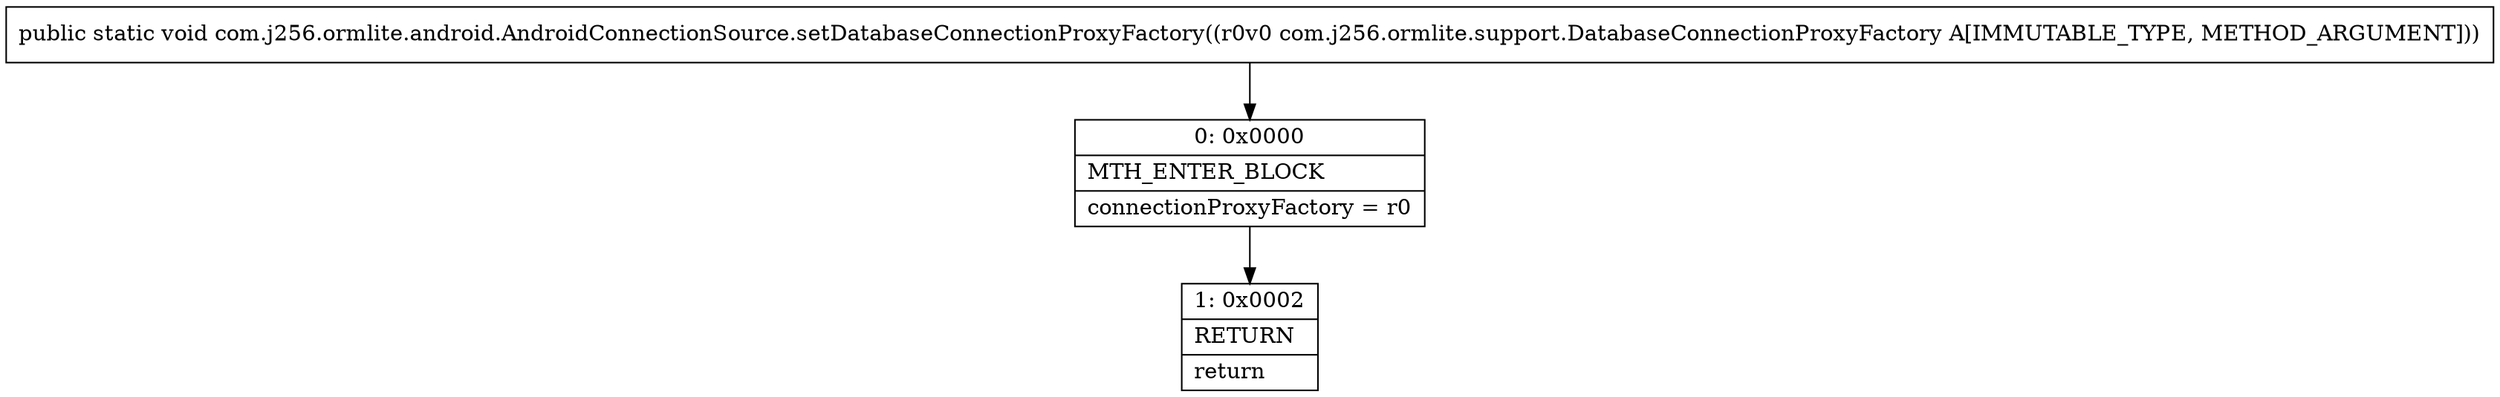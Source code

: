 digraph "CFG forcom.j256.ormlite.android.AndroidConnectionSource.setDatabaseConnectionProxyFactory(Lcom\/j256\/ormlite\/support\/DatabaseConnectionProxyFactory;)V" {
Node_0 [shape=record,label="{0\:\ 0x0000|MTH_ENTER_BLOCK\l|connectionProxyFactory = r0\l}"];
Node_1 [shape=record,label="{1\:\ 0x0002|RETURN\l|return\l}"];
MethodNode[shape=record,label="{public static void com.j256.ormlite.android.AndroidConnectionSource.setDatabaseConnectionProxyFactory((r0v0 com.j256.ormlite.support.DatabaseConnectionProxyFactory A[IMMUTABLE_TYPE, METHOD_ARGUMENT])) }"];
MethodNode -> Node_0;
Node_0 -> Node_1;
}

